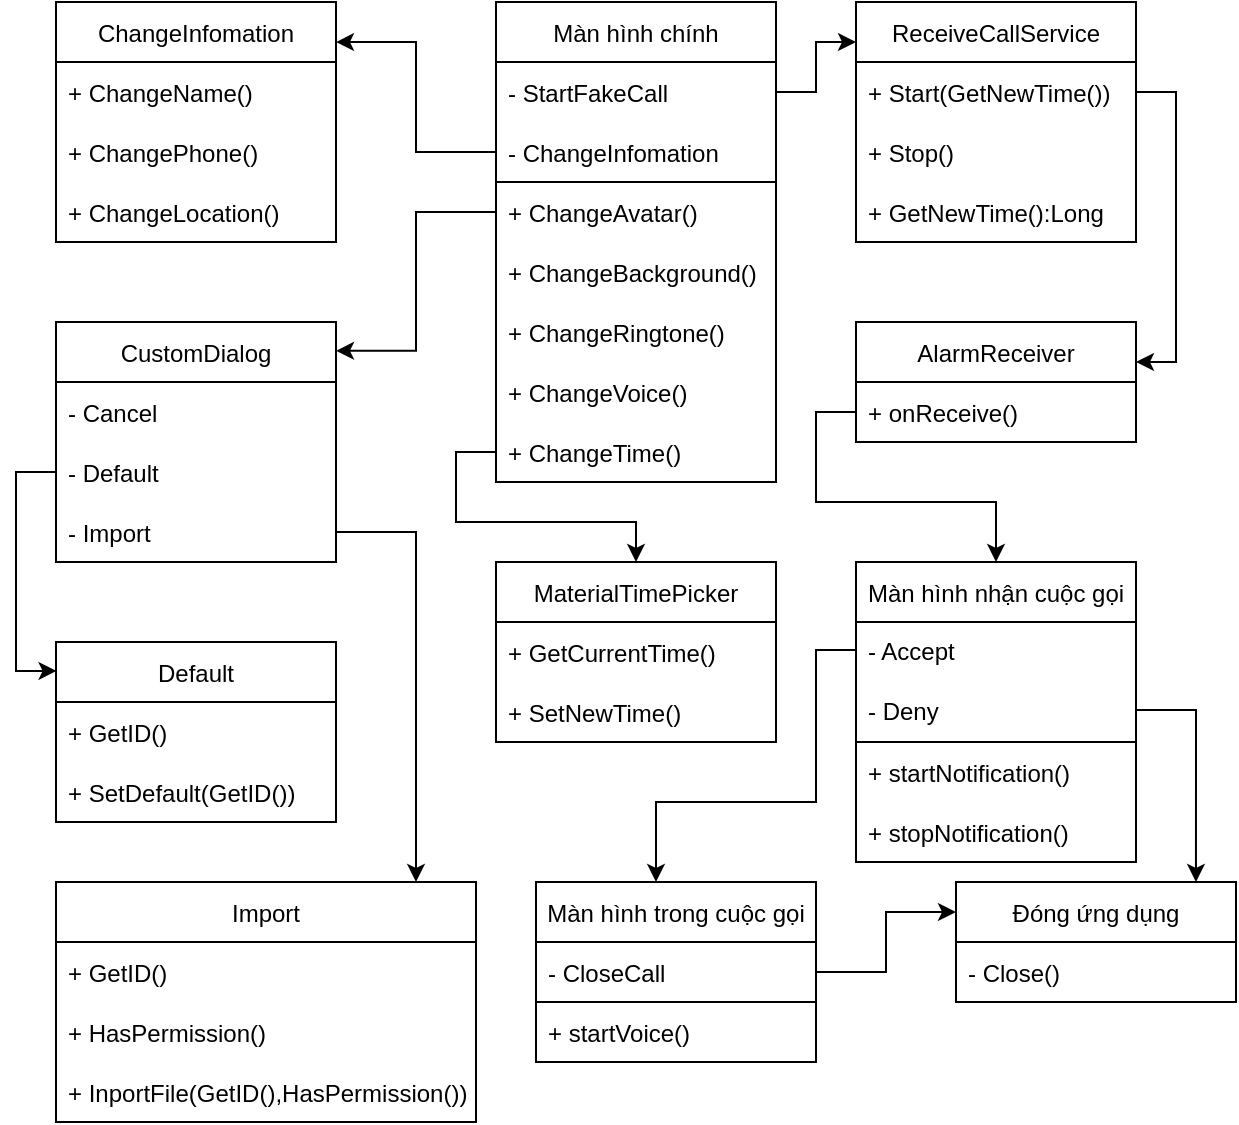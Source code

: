<mxfile version="18.0.2" type="github">
  <diagram id="tlTPYUTBiCnpokof4Ioi" name="Page-1">
    <mxGraphModel dx="828" dy="453" grid="1" gridSize="10" guides="1" tooltips="1" connect="1" arrows="1" fold="1" page="1" pageScale="1" pageWidth="827" pageHeight="1169" math="0" shadow="0">
      <root>
        <mxCell id="0" />
        <mxCell id="1" parent="0" />
        <mxCell id="9p6k7eEchZMV0HpYFgiu-1" value="Màn hình chính" style="swimlane;fontStyle=0;childLayout=stackLayout;horizontal=1;startSize=30;horizontalStack=0;resizeParent=1;resizeParentMax=0;resizeLast=0;collapsible=1;marginBottom=0;" vertex="1" parent="1">
          <mxGeometry x="300" y="120" width="140" height="240" as="geometry">
            <mxRectangle x="90" y="120" width="110" height="30" as="alternateBounds" />
          </mxGeometry>
        </mxCell>
        <mxCell id="9p6k7eEchZMV0HpYFgiu-66" value="" style="group;strokeColor=default;" vertex="1" connectable="0" parent="9p6k7eEchZMV0HpYFgiu-1">
          <mxGeometry y="30" width="140" height="60" as="geometry" />
        </mxCell>
        <mxCell id="9p6k7eEchZMV0HpYFgiu-2" value="- StartFakeCall" style="text;strokeColor=none;fillColor=none;align=left;verticalAlign=middle;spacingLeft=4;spacingRight=4;overflow=hidden;points=[[0,0.5],[1,0.5]];portConstraint=eastwest;rotatable=0;" vertex="1" parent="9p6k7eEchZMV0HpYFgiu-66">
          <mxGeometry width="140" height="30" as="geometry" />
        </mxCell>
        <mxCell id="9p6k7eEchZMV0HpYFgiu-4" value="- ChangeInfomation" style="text;strokeColor=none;fillColor=none;align=left;verticalAlign=middle;spacingLeft=4;spacingRight=4;overflow=hidden;points=[[0,0.5],[1,0.5]];portConstraint=eastwest;rotatable=0;&#xa;borderBottom=default;sketch=0;glass=0;rounded=0;fontStyle=0;BorderColor=default;" vertex="1" parent="9p6k7eEchZMV0HpYFgiu-66">
          <mxGeometry y="30" width="140" height="30" as="geometry" />
        </mxCell>
        <mxCell id="9p6k7eEchZMV0HpYFgiu-3" value="+ ChangeAvatar()" style="text;strokeColor=none;fillColor=none;align=left;verticalAlign=middle;spacingLeft=4;spacingRight=4;overflow=hidden;points=[[0,0.5],[1,0.5]];portConstraint=eastwest;rotatable=0;" vertex="1" parent="9p6k7eEchZMV0HpYFgiu-1">
          <mxGeometry y="90" width="140" height="30" as="geometry" />
        </mxCell>
        <mxCell id="9p6k7eEchZMV0HpYFgiu-9" value="+ ChangeBackground()" style="text;strokeColor=none;fillColor=none;align=left;verticalAlign=middle;spacingLeft=4;spacingRight=4;overflow=hidden;points=[[0,0.5],[1,0.5]];portConstraint=eastwest;rotatable=0;" vertex="1" parent="9p6k7eEchZMV0HpYFgiu-1">
          <mxGeometry y="120" width="140" height="30" as="geometry" />
        </mxCell>
        <mxCell id="9p6k7eEchZMV0HpYFgiu-8" value="+ ChangeRingtone()" style="text;strokeColor=none;fillColor=none;align=left;verticalAlign=middle;spacingLeft=4;spacingRight=4;overflow=hidden;points=[[0,0.5],[1,0.5]];portConstraint=eastwest;rotatable=0;" vertex="1" parent="9p6k7eEchZMV0HpYFgiu-1">
          <mxGeometry y="150" width="140" height="30" as="geometry" />
        </mxCell>
        <mxCell id="9p6k7eEchZMV0HpYFgiu-11" value="+ ChangeVoice()" style="text;strokeColor=none;fillColor=none;align=left;verticalAlign=middle;spacingLeft=4;spacingRight=4;overflow=hidden;points=[[0,0.5],[1,0.5]];portConstraint=eastwest;rotatable=0;" vertex="1" parent="9p6k7eEchZMV0HpYFgiu-1">
          <mxGeometry y="180" width="140" height="30" as="geometry" />
        </mxCell>
        <mxCell id="9p6k7eEchZMV0HpYFgiu-7" value="+ ChangeTime()" style="text;strokeColor=none;fillColor=none;align=left;verticalAlign=middle;spacingLeft=4;spacingRight=4;overflow=hidden;points=[[0,0.5],[1,0.5]];portConstraint=eastwest;rotatable=0;" vertex="1" parent="9p6k7eEchZMV0HpYFgiu-1">
          <mxGeometry y="210" width="140" height="30" as="geometry" />
        </mxCell>
        <mxCell id="9p6k7eEchZMV0HpYFgiu-12" value="ChangeInfomation" style="swimlane;fontStyle=0;childLayout=stackLayout;horizontal=1;startSize=30;horizontalStack=0;resizeParent=1;resizeParentMax=0;resizeLast=0;collapsible=1;marginBottom=0;" vertex="1" parent="1">
          <mxGeometry x="80" y="120" width="140" height="120" as="geometry" />
        </mxCell>
        <mxCell id="9p6k7eEchZMV0HpYFgiu-13" value="+ ChangeName()" style="text;strokeColor=none;fillColor=none;align=left;verticalAlign=middle;spacingLeft=4;spacingRight=4;overflow=hidden;points=[[0,0.5],[1,0.5]];portConstraint=eastwest;rotatable=0;" vertex="1" parent="9p6k7eEchZMV0HpYFgiu-12">
          <mxGeometry y="30" width="140" height="30" as="geometry" />
        </mxCell>
        <mxCell id="9p6k7eEchZMV0HpYFgiu-14" value="+ ChangePhone()" style="text;strokeColor=none;fillColor=none;align=left;verticalAlign=middle;spacingLeft=4;spacingRight=4;overflow=hidden;points=[[0,0.5],[1,0.5]];portConstraint=eastwest;rotatable=0;" vertex="1" parent="9p6k7eEchZMV0HpYFgiu-12">
          <mxGeometry y="60" width="140" height="30" as="geometry" />
        </mxCell>
        <mxCell id="9p6k7eEchZMV0HpYFgiu-15" value="+ ChangeLocation()" style="text;strokeColor=none;fillColor=none;align=left;verticalAlign=middle;spacingLeft=4;spacingRight=4;overflow=hidden;points=[[0,0.5],[1,0.5]];portConstraint=eastwest;rotatable=0;" vertex="1" parent="9p6k7eEchZMV0HpYFgiu-12">
          <mxGeometry y="90" width="140" height="30" as="geometry" />
        </mxCell>
        <mxCell id="9p6k7eEchZMV0HpYFgiu-16" style="edgeStyle=orthogonalEdgeStyle;rounded=0;orthogonalLoop=1;jettySize=auto;html=1;entryX=1;entryY=0.167;entryDx=0;entryDy=0;entryPerimeter=0;" edge="1" parent="1" source="9p6k7eEchZMV0HpYFgiu-4" target="9p6k7eEchZMV0HpYFgiu-12">
          <mxGeometry relative="1" as="geometry" />
        </mxCell>
        <mxCell id="9p6k7eEchZMV0HpYFgiu-20" value="CustomDialog" style="swimlane;fontStyle=0;childLayout=stackLayout;horizontal=1;startSize=30;horizontalStack=0;resizeParent=1;resizeParentMax=0;resizeLast=0;collapsible=1;marginBottom=0;" vertex="1" parent="1">
          <mxGeometry x="80" y="280" width="140" height="120" as="geometry" />
        </mxCell>
        <mxCell id="9p6k7eEchZMV0HpYFgiu-21" value="- Cancel" style="text;strokeColor=none;fillColor=none;align=left;verticalAlign=middle;spacingLeft=4;spacingRight=4;overflow=hidden;points=[[0,0.5],[1,0.5]];portConstraint=eastwest;rotatable=0;" vertex="1" parent="9p6k7eEchZMV0HpYFgiu-20">
          <mxGeometry y="30" width="140" height="30" as="geometry" />
        </mxCell>
        <mxCell id="9p6k7eEchZMV0HpYFgiu-22" value="- Default" style="text;strokeColor=none;fillColor=none;align=left;verticalAlign=middle;spacingLeft=4;spacingRight=4;overflow=hidden;points=[[0,0.5],[1,0.5]];portConstraint=eastwest;rotatable=0;" vertex="1" parent="9p6k7eEchZMV0HpYFgiu-20">
          <mxGeometry y="60" width="140" height="30" as="geometry" />
        </mxCell>
        <mxCell id="9p6k7eEchZMV0HpYFgiu-23" value="- Import" style="text;strokeColor=none;fillColor=none;align=left;verticalAlign=middle;spacingLeft=4;spacingRight=4;overflow=hidden;points=[[0,0.5],[1,0.5]];portConstraint=eastwest;rotatable=0;" vertex="1" parent="9p6k7eEchZMV0HpYFgiu-20">
          <mxGeometry y="90" width="140" height="30" as="geometry" />
        </mxCell>
        <mxCell id="9p6k7eEchZMV0HpYFgiu-24" style="edgeStyle=orthogonalEdgeStyle;rounded=0;orthogonalLoop=1;jettySize=auto;html=1;entryX=1;entryY=0.12;entryDx=0;entryDy=0;entryPerimeter=0;" edge="1" parent="1" source="9p6k7eEchZMV0HpYFgiu-3" target="9p6k7eEchZMV0HpYFgiu-20">
          <mxGeometry relative="1" as="geometry" />
        </mxCell>
        <mxCell id="9p6k7eEchZMV0HpYFgiu-26" value="Default" style="swimlane;fontStyle=0;childLayout=stackLayout;horizontal=1;startSize=30;horizontalStack=0;resizeParent=1;resizeParentMax=0;resizeLast=0;collapsible=1;marginBottom=0;" vertex="1" parent="1">
          <mxGeometry x="80" y="440" width="140" height="90" as="geometry" />
        </mxCell>
        <mxCell id="9p6k7eEchZMV0HpYFgiu-27" value="+ GetID()" style="text;strokeColor=none;fillColor=none;align=left;verticalAlign=middle;spacingLeft=4;spacingRight=4;overflow=hidden;points=[[0,0.5],[1,0.5]];portConstraint=eastwest;rotatable=0;" vertex="1" parent="9p6k7eEchZMV0HpYFgiu-26">
          <mxGeometry y="30" width="140" height="30" as="geometry" />
        </mxCell>
        <mxCell id="9p6k7eEchZMV0HpYFgiu-28" value="+ SetDefault(GetID())" style="text;strokeColor=none;fillColor=none;align=left;verticalAlign=middle;spacingLeft=4;spacingRight=4;overflow=hidden;points=[[0,0.5],[1,0.5]];portConstraint=eastwest;rotatable=0;" vertex="1" parent="9p6k7eEchZMV0HpYFgiu-26">
          <mxGeometry y="60" width="140" height="30" as="geometry" />
        </mxCell>
        <mxCell id="9p6k7eEchZMV0HpYFgiu-30" style="edgeStyle=orthogonalEdgeStyle;rounded=0;orthogonalLoop=1;jettySize=auto;html=1;entryX=0.002;entryY=0.161;entryDx=0;entryDy=0;entryPerimeter=0;" edge="1" parent="1" source="9p6k7eEchZMV0HpYFgiu-22" target="9p6k7eEchZMV0HpYFgiu-26">
          <mxGeometry relative="1" as="geometry" />
        </mxCell>
        <mxCell id="9p6k7eEchZMV0HpYFgiu-31" value="Import" style="swimlane;fontStyle=0;childLayout=stackLayout;horizontal=1;startSize=30;horizontalStack=0;resizeParent=1;resizeParentMax=0;resizeLast=0;collapsible=1;marginBottom=0;" vertex="1" parent="1">
          <mxGeometry x="80" y="560" width="210" height="120" as="geometry" />
        </mxCell>
        <mxCell id="9p6k7eEchZMV0HpYFgiu-32" value="+ GetID()" style="text;strokeColor=none;fillColor=none;align=left;verticalAlign=middle;spacingLeft=4;spacingRight=4;overflow=hidden;points=[[0,0.5],[1,0.5]];portConstraint=eastwest;rotatable=0;" vertex="1" parent="9p6k7eEchZMV0HpYFgiu-31">
          <mxGeometry y="30" width="210" height="30" as="geometry" />
        </mxCell>
        <mxCell id="9p6k7eEchZMV0HpYFgiu-33" value="+ HasPermission()" style="text;strokeColor=none;fillColor=none;align=left;verticalAlign=middle;spacingLeft=4;spacingRight=4;overflow=hidden;points=[[0,0.5],[1,0.5]];portConstraint=eastwest;rotatable=0;" vertex="1" parent="9p6k7eEchZMV0HpYFgiu-31">
          <mxGeometry y="60" width="210" height="30" as="geometry" />
        </mxCell>
        <mxCell id="9p6k7eEchZMV0HpYFgiu-34" value="+ InportFile(GetID(),HasPermission())" style="text;strokeColor=none;fillColor=none;align=left;verticalAlign=middle;spacingLeft=4;spacingRight=4;overflow=hidden;points=[[0,0.5],[1,0.5]];portConstraint=eastwest;rotatable=0;" vertex="1" parent="9p6k7eEchZMV0HpYFgiu-31">
          <mxGeometry y="90" width="210" height="30" as="geometry" />
        </mxCell>
        <mxCell id="9p6k7eEchZMV0HpYFgiu-36" style="edgeStyle=orthogonalEdgeStyle;rounded=0;orthogonalLoop=1;jettySize=auto;html=1;" edge="1" parent="1" source="9p6k7eEchZMV0HpYFgiu-23" target="9p6k7eEchZMV0HpYFgiu-31">
          <mxGeometry relative="1" as="geometry">
            <Array as="points">
              <mxPoint x="260" y="385" />
            </Array>
          </mxGeometry>
        </mxCell>
        <mxCell id="9p6k7eEchZMV0HpYFgiu-37" value="MaterialTimePicker" style="swimlane;fontStyle=0;childLayout=stackLayout;horizontal=1;startSize=30;horizontalStack=0;resizeParent=1;resizeParentMax=0;resizeLast=0;collapsible=1;marginBottom=0;" vertex="1" parent="1">
          <mxGeometry x="300" y="400" width="140" height="90" as="geometry" />
        </mxCell>
        <mxCell id="9p6k7eEchZMV0HpYFgiu-38" value="+ GetCurrentTime()" style="text;strokeColor=none;fillColor=none;align=left;verticalAlign=middle;spacingLeft=4;spacingRight=4;overflow=hidden;points=[[0,0.5],[1,0.5]];portConstraint=eastwest;rotatable=0;" vertex="1" parent="9p6k7eEchZMV0HpYFgiu-37">
          <mxGeometry y="30" width="140" height="30" as="geometry" />
        </mxCell>
        <mxCell id="9p6k7eEchZMV0HpYFgiu-39" value="+ SetNewTime()" style="text;strokeColor=none;fillColor=none;align=left;verticalAlign=middle;spacingLeft=4;spacingRight=4;overflow=hidden;points=[[0,0.5],[1,0.5]];portConstraint=eastwest;rotatable=0;" vertex="1" parent="9p6k7eEchZMV0HpYFgiu-37">
          <mxGeometry y="60" width="140" height="30" as="geometry" />
        </mxCell>
        <mxCell id="9p6k7eEchZMV0HpYFgiu-43" style="edgeStyle=orthogonalEdgeStyle;rounded=0;orthogonalLoop=1;jettySize=auto;html=1;" edge="1" parent="1" source="9p6k7eEchZMV0HpYFgiu-7" target="9p6k7eEchZMV0HpYFgiu-37">
          <mxGeometry relative="1" as="geometry" />
        </mxCell>
        <mxCell id="9p6k7eEchZMV0HpYFgiu-46" value="ReceiveCallService" style="swimlane;fontStyle=0;childLayout=stackLayout;horizontal=1;startSize=30;horizontalStack=0;resizeParent=1;resizeParentMax=0;resizeLast=0;collapsible=1;marginBottom=0;" vertex="1" parent="1">
          <mxGeometry x="480" y="120" width="140" height="120" as="geometry" />
        </mxCell>
        <mxCell id="9p6k7eEchZMV0HpYFgiu-48" value="+ Start(GetNewTime())" style="text;strokeColor=none;fillColor=none;align=left;verticalAlign=middle;spacingLeft=4;spacingRight=4;overflow=hidden;points=[[0,0.5],[1,0.5]];portConstraint=eastwest;rotatable=0;" vertex="1" parent="9p6k7eEchZMV0HpYFgiu-46">
          <mxGeometry y="30" width="140" height="30" as="geometry" />
        </mxCell>
        <mxCell id="9p6k7eEchZMV0HpYFgiu-49" value="+ Stop()" style="text;strokeColor=none;fillColor=none;align=left;verticalAlign=middle;spacingLeft=4;spacingRight=4;overflow=hidden;points=[[0,0.5],[1,0.5]];portConstraint=eastwest;rotatable=0;" vertex="1" parent="9p6k7eEchZMV0HpYFgiu-46">
          <mxGeometry y="60" width="140" height="30" as="geometry" />
        </mxCell>
        <mxCell id="9p6k7eEchZMV0HpYFgiu-47" value="+ GetNewTime():Long" style="text;strokeColor=none;fillColor=none;align=left;verticalAlign=middle;spacingLeft=4;spacingRight=4;overflow=hidden;points=[[0,0.5],[1,0.5]];portConstraint=eastwest;rotatable=0;" vertex="1" parent="9p6k7eEchZMV0HpYFgiu-46">
          <mxGeometry y="90" width="140" height="30" as="geometry" />
        </mxCell>
        <mxCell id="9p6k7eEchZMV0HpYFgiu-50" style="edgeStyle=orthogonalEdgeStyle;rounded=0;orthogonalLoop=1;jettySize=auto;html=1;entryX=0;entryY=0.167;entryDx=0;entryDy=0;entryPerimeter=0;" edge="1" parent="1" source="9p6k7eEchZMV0HpYFgiu-2" target="9p6k7eEchZMV0HpYFgiu-46">
          <mxGeometry relative="1" as="geometry" />
        </mxCell>
        <mxCell id="9p6k7eEchZMV0HpYFgiu-51" value="AlarmReceiver" style="swimlane;fontStyle=0;childLayout=stackLayout;horizontal=1;startSize=30;horizontalStack=0;resizeParent=1;resizeParentMax=0;resizeLast=0;collapsible=1;marginBottom=0;" vertex="1" parent="1">
          <mxGeometry x="480" y="280" width="140" height="60" as="geometry" />
        </mxCell>
        <mxCell id="9p6k7eEchZMV0HpYFgiu-52" value="+ onReceive()" style="text;strokeColor=none;fillColor=none;align=left;verticalAlign=middle;spacingLeft=4;spacingRight=4;overflow=hidden;points=[[0,0.5],[1,0.5]];portConstraint=eastwest;rotatable=0;" vertex="1" parent="9p6k7eEchZMV0HpYFgiu-51">
          <mxGeometry y="30" width="140" height="30" as="geometry" />
        </mxCell>
        <mxCell id="9p6k7eEchZMV0HpYFgiu-55" style="edgeStyle=orthogonalEdgeStyle;rounded=0;orthogonalLoop=1;jettySize=auto;html=1;" edge="1" parent="1" source="9p6k7eEchZMV0HpYFgiu-48" target="9p6k7eEchZMV0HpYFgiu-51">
          <mxGeometry relative="1" as="geometry">
            <mxPoint x="630" y="300" as="targetPoint" />
            <Array as="points">
              <mxPoint x="640" y="165" />
              <mxPoint x="640" y="300" />
            </Array>
          </mxGeometry>
        </mxCell>
        <mxCell id="9p6k7eEchZMV0HpYFgiu-57" value="Màn hình nhận cuộc gọi" style="swimlane;fontStyle=0;childLayout=stackLayout;horizontal=1;startSize=30;horizontalStack=0;resizeParent=1;resizeParentMax=0;resizeLast=0;collapsible=1;marginBottom=0;" vertex="1" parent="1">
          <mxGeometry x="480" y="400" width="140" height="150" as="geometry" />
        </mxCell>
        <mxCell id="9p6k7eEchZMV0HpYFgiu-67" value="" style="group;strokeColor=default;" vertex="1" connectable="0" parent="9p6k7eEchZMV0HpYFgiu-57">
          <mxGeometry y="30" width="140" height="60" as="geometry" />
        </mxCell>
        <mxCell id="9p6k7eEchZMV0HpYFgiu-58" value="- Accept" style="text;strokeColor=none;fillColor=none;align=left;verticalAlign=middle;spacingLeft=4;spacingRight=4;overflow=hidden;points=[[0,0.5],[1,0.5]];portConstraint=eastwest;rotatable=0;" vertex="1" parent="9p6k7eEchZMV0HpYFgiu-67">
          <mxGeometry y="-1" width="140" height="30" as="geometry" />
        </mxCell>
        <mxCell id="9p6k7eEchZMV0HpYFgiu-59" value="- Deny" style="text;strokeColor=none;fillColor=none;align=left;verticalAlign=middle;spacingLeft=4;spacingRight=4;overflow=hidden;points=[[0,0.5],[1,0.5]];portConstraint=eastwest;rotatable=0;" vertex="1" parent="9p6k7eEchZMV0HpYFgiu-67">
          <mxGeometry y="29" width="140" height="30" as="geometry" />
        </mxCell>
        <mxCell id="9p6k7eEchZMV0HpYFgiu-83" value="+ startNotification()" style="text;strokeColor=none;fillColor=none;align=left;verticalAlign=middle;spacingLeft=4;spacingRight=4;overflow=hidden;points=[[0,0.5],[1,0.5]];portConstraint=eastwest;rotatable=0;" vertex="1" parent="9p6k7eEchZMV0HpYFgiu-57">
          <mxGeometry y="90" width="140" height="30" as="geometry" />
        </mxCell>
        <mxCell id="9p6k7eEchZMV0HpYFgiu-60" value="+ stopNotification()" style="text;strokeColor=none;fillColor=none;align=left;verticalAlign=middle;spacingLeft=4;spacingRight=4;overflow=hidden;points=[[0,0.5],[1,0.5]];portConstraint=eastwest;rotatable=0;" vertex="1" parent="9p6k7eEchZMV0HpYFgiu-57">
          <mxGeometry y="120" width="140" height="30" as="geometry" />
        </mxCell>
        <mxCell id="9p6k7eEchZMV0HpYFgiu-69" style="edgeStyle=orthogonalEdgeStyle;rounded=0;orthogonalLoop=1;jettySize=auto;html=1;" edge="1" parent="1" source="9p6k7eEchZMV0HpYFgiu-52" target="9p6k7eEchZMV0HpYFgiu-57">
          <mxGeometry relative="1" as="geometry" />
        </mxCell>
        <mxCell id="9p6k7eEchZMV0HpYFgiu-70" value="Màn hình trong cuộc gọi" style="swimlane;fontStyle=0;childLayout=stackLayout;horizontal=1;startSize=30;horizontalStack=0;resizeParent=1;resizeParentMax=0;resizeLast=0;collapsible=1;marginBottom=0;rounded=0;glass=0;labelBorderColor=none;sketch=0;strokeColor=default;fillColor=none;" vertex="1" parent="1">
          <mxGeometry x="320" y="560" width="140" height="90" as="geometry" />
        </mxCell>
        <mxCell id="9p6k7eEchZMV0HpYFgiu-71" value="- CloseCall" style="text;strokeColor=default;fillColor=none;align=left;verticalAlign=middle;spacingLeft=4;spacingRight=4;overflow=hidden;points=[[0,0.5],[1,0.5]];portConstraint=eastwest;rotatable=0;rounded=0;glass=0;labelBorderColor=none;sketch=0;" vertex="1" parent="9p6k7eEchZMV0HpYFgiu-70">
          <mxGeometry y="30" width="140" height="30" as="geometry" />
        </mxCell>
        <mxCell id="9p6k7eEchZMV0HpYFgiu-82" value="+ startVoice()" style="text;strokeColor=none;fillColor=none;align=left;verticalAlign=middle;spacingLeft=4;spacingRight=4;overflow=hidden;points=[[0,0.5],[1,0.5]];portConstraint=eastwest;rotatable=0;rounded=0;glass=0;labelBorderColor=none;sketch=0;" vertex="1" parent="9p6k7eEchZMV0HpYFgiu-70">
          <mxGeometry y="60" width="140" height="30" as="geometry" />
        </mxCell>
        <mxCell id="9p6k7eEchZMV0HpYFgiu-74" style="edgeStyle=orthogonalEdgeStyle;rounded=0;orthogonalLoop=1;jettySize=auto;html=1;" edge="1" parent="1" source="9p6k7eEchZMV0HpYFgiu-58" target="9p6k7eEchZMV0HpYFgiu-70">
          <mxGeometry relative="1" as="geometry">
            <Array as="points">
              <mxPoint x="460" y="444" />
              <mxPoint x="460" y="520" />
              <mxPoint x="380" y="520" />
            </Array>
          </mxGeometry>
        </mxCell>
        <mxCell id="9p6k7eEchZMV0HpYFgiu-76" value="Đóng ứng dụng" style="swimlane;fontStyle=0;childLayout=stackLayout;horizontal=1;startSize=30;horizontalStack=0;resizeParent=1;resizeParentMax=0;resizeLast=0;collapsible=1;marginBottom=0;rounded=0;glass=0;labelBorderColor=none;sketch=0;strokeColor=default;fillColor=none;" vertex="1" parent="1">
          <mxGeometry x="530" y="560" width="140" height="60" as="geometry" />
        </mxCell>
        <mxCell id="9p6k7eEchZMV0HpYFgiu-78" value="- Close()" style="text;strokeColor=none;fillColor=none;align=left;verticalAlign=middle;spacingLeft=4;spacingRight=4;overflow=hidden;points=[[0,0.5],[1,0.5]];portConstraint=eastwest;rotatable=0;rounded=0;glass=0;labelBorderColor=none;sketch=0;" vertex="1" parent="9p6k7eEchZMV0HpYFgiu-76">
          <mxGeometry y="30" width="140" height="30" as="geometry" />
        </mxCell>
        <mxCell id="9p6k7eEchZMV0HpYFgiu-80" style="edgeStyle=orthogonalEdgeStyle;rounded=0;orthogonalLoop=1;jettySize=auto;html=1;exitX=1;exitY=0.5;exitDx=0;exitDy=0;entryX=0;entryY=0.25;entryDx=0;entryDy=0;" edge="1" parent="1" source="9p6k7eEchZMV0HpYFgiu-71" target="9p6k7eEchZMV0HpYFgiu-76">
          <mxGeometry relative="1" as="geometry" />
        </mxCell>
        <mxCell id="9p6k7eEchZMV0HpYFgiu-81" style="edgeStyle=orthogonalEdgeStyle;rounded=0;orthogonalLoop=1;jettySize=auto;html=1;entryX=0.857;entryY=0;entryDx=0;entryDy=0;entryPerimeter=0;" edge="1" parent="1" source="9p6k7eEchZMV0HpYFgiu-59" target="9p6k7eEchZMV0HpYFgiu-76">
          <mxGeometry relative="1" as="geometry" />
        </mxCell>
      </root>
    </mxGraphModel>
  </diagram>
</mxfile>
